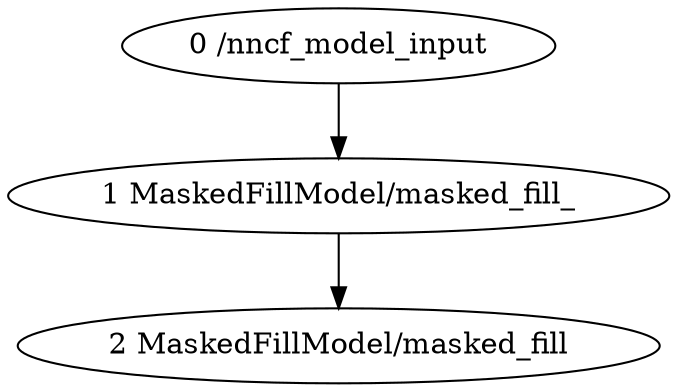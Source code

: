 strict digraph  {
"0 /nncf_model_input" [id=0, scope="", type=nncf_model_input];
"1 MaskedFillModel/masked_fill_" [id=1, scope=MaskedFillModel, type=masked_fill_];
"2 MaskedFillModel/masked_fill" [id=2, scope=MaskedFillModel, type=masked_fill];
"0 /nncf_model_input" -> "1 MaskedFillModel/masked_fill_";
"1 MaskedFillModel/masked_fill_" -> "2 MaskedFillModel/masked_fill";
}
